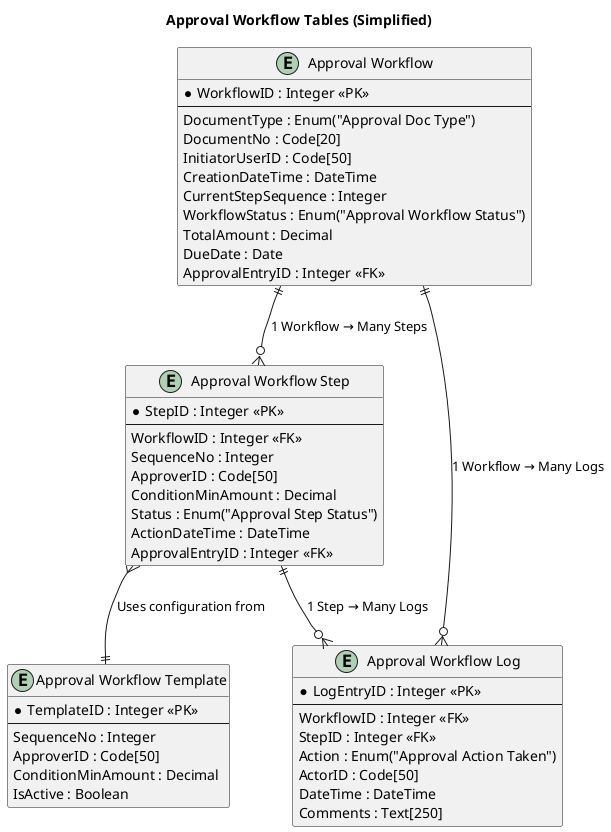 @startuml ApprovalWorkflowTables

title Approval Workflow Tables (Simplified)

entity "Approval Workflow" as Workflow {
  * WorkflowID : Integer <<PK>>
  --
  DocumentType : Enum("Approval Doc Type")
  DocumentNo : Code[20]
  InitiatorUserID : Code[50]
  CreationDateTime : DateTime
  CurrentStepSequence : Integer
  WorkflowStatus : Enum("Approval Workflow Status")
  TotalAmount : Decimal
  DueDate : Date
    ApprovalEntryID : Integer <<FK>>
}

entity "Approval Workflow Step" as Step {
  * StepID : Integer <<PK>>
  --
  WorkflowID : Integer <<FK>>
  SequenceNo : Integer
  ApproverID : Code[50]
  ConditionMinAmount : Decimal
  Status : Enum("Approval Step Status")
  ActionDateTime : DateTime
  ApprovalEntryID : Integer <<FK>>
}

entity "Approval Workflow Log" as Log {
  * LogEntryID : Integer <<PK>>
  --
  WorkflowID : Integer <<FK>>
  StepID : Integer <<FK>>
  Action : Enum("Approval Action Taken")
  ActorID : Code[50]
  DateTime : DateTime
  Comments : Text[250]
}

entity "Approval Workflow Template" as Template {
  * TemplateID : Integer <<PK>>
  --
  SequenceNo : Integer
  ApproverID : Code[50]
  ConditionMinAmount : Decimal
  IsActive : Boolean
}

Workflow ||--o{ Step     : "1 Workflow → Many Steps"
Workflow ||--o{ Log      : "1 Workflow → Many Logs"
Step     ||--o{ Log      : "1 Step → Many Logs"
Step     }--|| Template  : "Uses configuration from"

@enduml